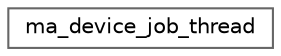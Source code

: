 digraph "Graphical Class Hierarchy"
{
 // LATEX_PDF_SIZE
  bgcolor="transparent";
  edge [fontname=Helvetica,fontsize=10,labelfontname=Helvetica,labelfontsize=10];
  node [fontname=Helvetica,fontsize=10,shape=box,height=0.2,width=0.4];
  rankdir="LR";
  Node0 [id="Node000000",label="ma_device_job_thread",height=0.2,width=0.4,color="grey40", fillcolor="white", style="filled",URL="$structma__device__job__thread.html",tooltip=" "];
}
